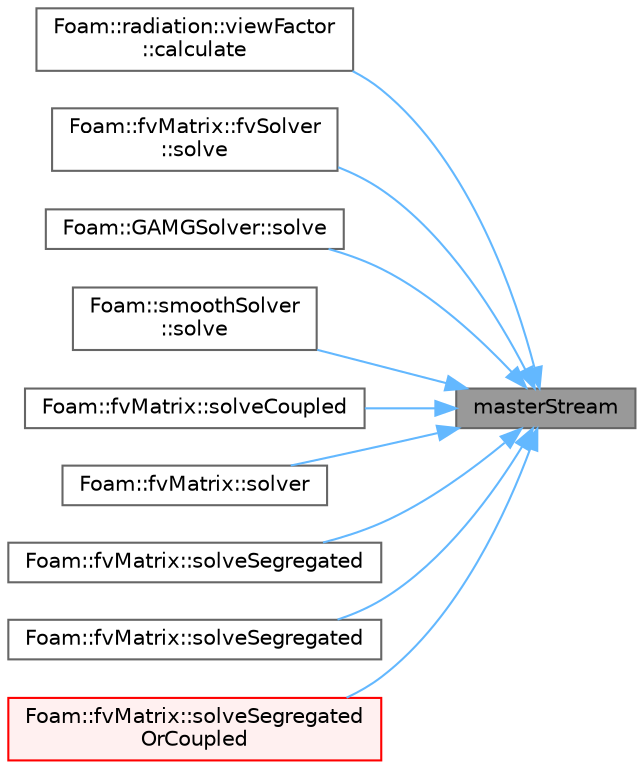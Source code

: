 digraph "masterStream"
{
 // LATEX_PDF_SIZE
  bgcolor="transparent";
  edge [fontname=Helvetica,fontsize=10,labelfontname=Helvetica,labelfontsize=10];
  node [fontname=Helvetica,fontsize=10,shape=box,height=0.2,width=0.4];
  rankdir="RL";
  Node1 [id="Node000001",label="masterStream",height=0.2,width=0.4,color="gray40", fillcolor="grey60", style="filled", fontcolor="black",tooltip=" "];
  Node1 -> Node2 [id="edge1_Node000001_Node000002",dir="back",color="steelblue1",style="solid",tooltip=" "];
  Node2 [id="Node000002",label="Foam::radiation::viewFactor\l::calculate",height=0.2,width=0.4,color="grey40", fillcolor="white", style="filled",URL="$classFoam_1_1radiation_1_1viewFactor.html#afe1d8348c24e6589bc7c0b3f689316a7",tooltip=" "];
  Node1 -> Node3 [id="edge2_Node000001_Node000003",dir="back",color="steelblue1",style="solid",tooltip=" "];
  Node3 [id="Node000003",label="Foam::fvMatrix::fvSolver\l::solve",height=0.2,width=0.4,color="grey40", fillcolor="white", style="filled",URL="$classFoam_1_1fvMatrix_1_1fvSolver.html#af0aec35c382b95b35acbab562e51dd70",tooltip=" "];
  Node1 -> Node4 [id="edge3_Node000001_Node000004",dir="back",color="steelblue1",style="solid",tooltip=" "];
  Node4 [id="Node000004",label="Foam::GAMGSolver::solve",height=0.2,width=0.4,color="grey40", fillcolor="white", style="filled",URL="$classFoam_1_1GAMGSolver.html#ad38597d099f9905e3f399b01af791bcb",tooltip=" "];
  Node1 -> Node5 [id="edge4_Node000001_Node000005",dir="back",color="steelblue1",style="solid",tooltip=" "];
  Node5 [id="Node000005",label="Foam::smoothSolver\l::solve",height=0.2,width=0.4,color="grey40", fillcolor="white", style="filled",URL="$classFoam_1_1smoothSolver.html#ad38597d099f9905e3f399b01af791bcb",tooltip=" "];
  Node1 -> Node6 [id="edge5_Node000001_Node000006",dir="back",color="steelblue1",style="solid",tooltip=" "];
  Node6 [id="Node000006",label="Foam::fvMatrix::solveCoupled",height=0.2,width=0.4,color="grey40", fillcolor="white", style="filled",URL="$classFoam_1_1fvMatrix.html#ab36072dfe5324780d08a7e030c52be5e",tooltip=" "];
  Node1 -> Node7 [id="edge6_Node000001_Node000007",dir="back",color="steelblue1",style="solid",tooltip=" "];
  Node7 [id="Node000007",label="Foam::fvMatrix::solver",height=0.2,width=0.4,color="grey40", fillcolor="white", style="filled",URL="$classFoam_1_1fvMatrix.html#ad5f55c70254f3a46c8e4298726d3f5ff",tooltip=" "];
  Node1 -> Node8 [id="edge7_Node000001_Node000008",dir="back",color="steelblue1",style="solid",tooltip=" "];
  Node8 [id="Node000008",label="Foam::fvMatrix::solveSegregated",height=0.2,width=0.4,color="grey40", fillcolor="white", style="filled",URL="$classFoam_1_1fvMatrix.html#ac81931f1f6bf41327f87ae877d370449",tooltip=" "];
  Node1 -> Node9 [id="edge8_Node000001_Node000009",dir="back",color="steelblue1",style="solid",tooltip=" "];
  Node9 [id="Node000009",label="Foam::fvMatrix::solveSegregated",height=0.2,width=0.4,color="grey40", fillcolor="white", style="filled",URL="$classFoam_1_1fvMatrix.html#af01ef73b01d29b36320119db97891aef",tooltip=" "];
  Node1 -> Node10 [id="edge9_Node000001_Node000010",dir="back",color="steelblue1",style="solid",tooltip=" "];
  Node10 [id="Node000010",label="Foam::fvMatrix::solveSegregated\lOrCoupled",height=0.2,width=0.4,color="red", fillcolor="#FFF0F0", style="filled",URL="$classFoam_1_1fvMatrix.html#aaeedf059307391d7057bc985b0abec96",tooltip=" "];
}
